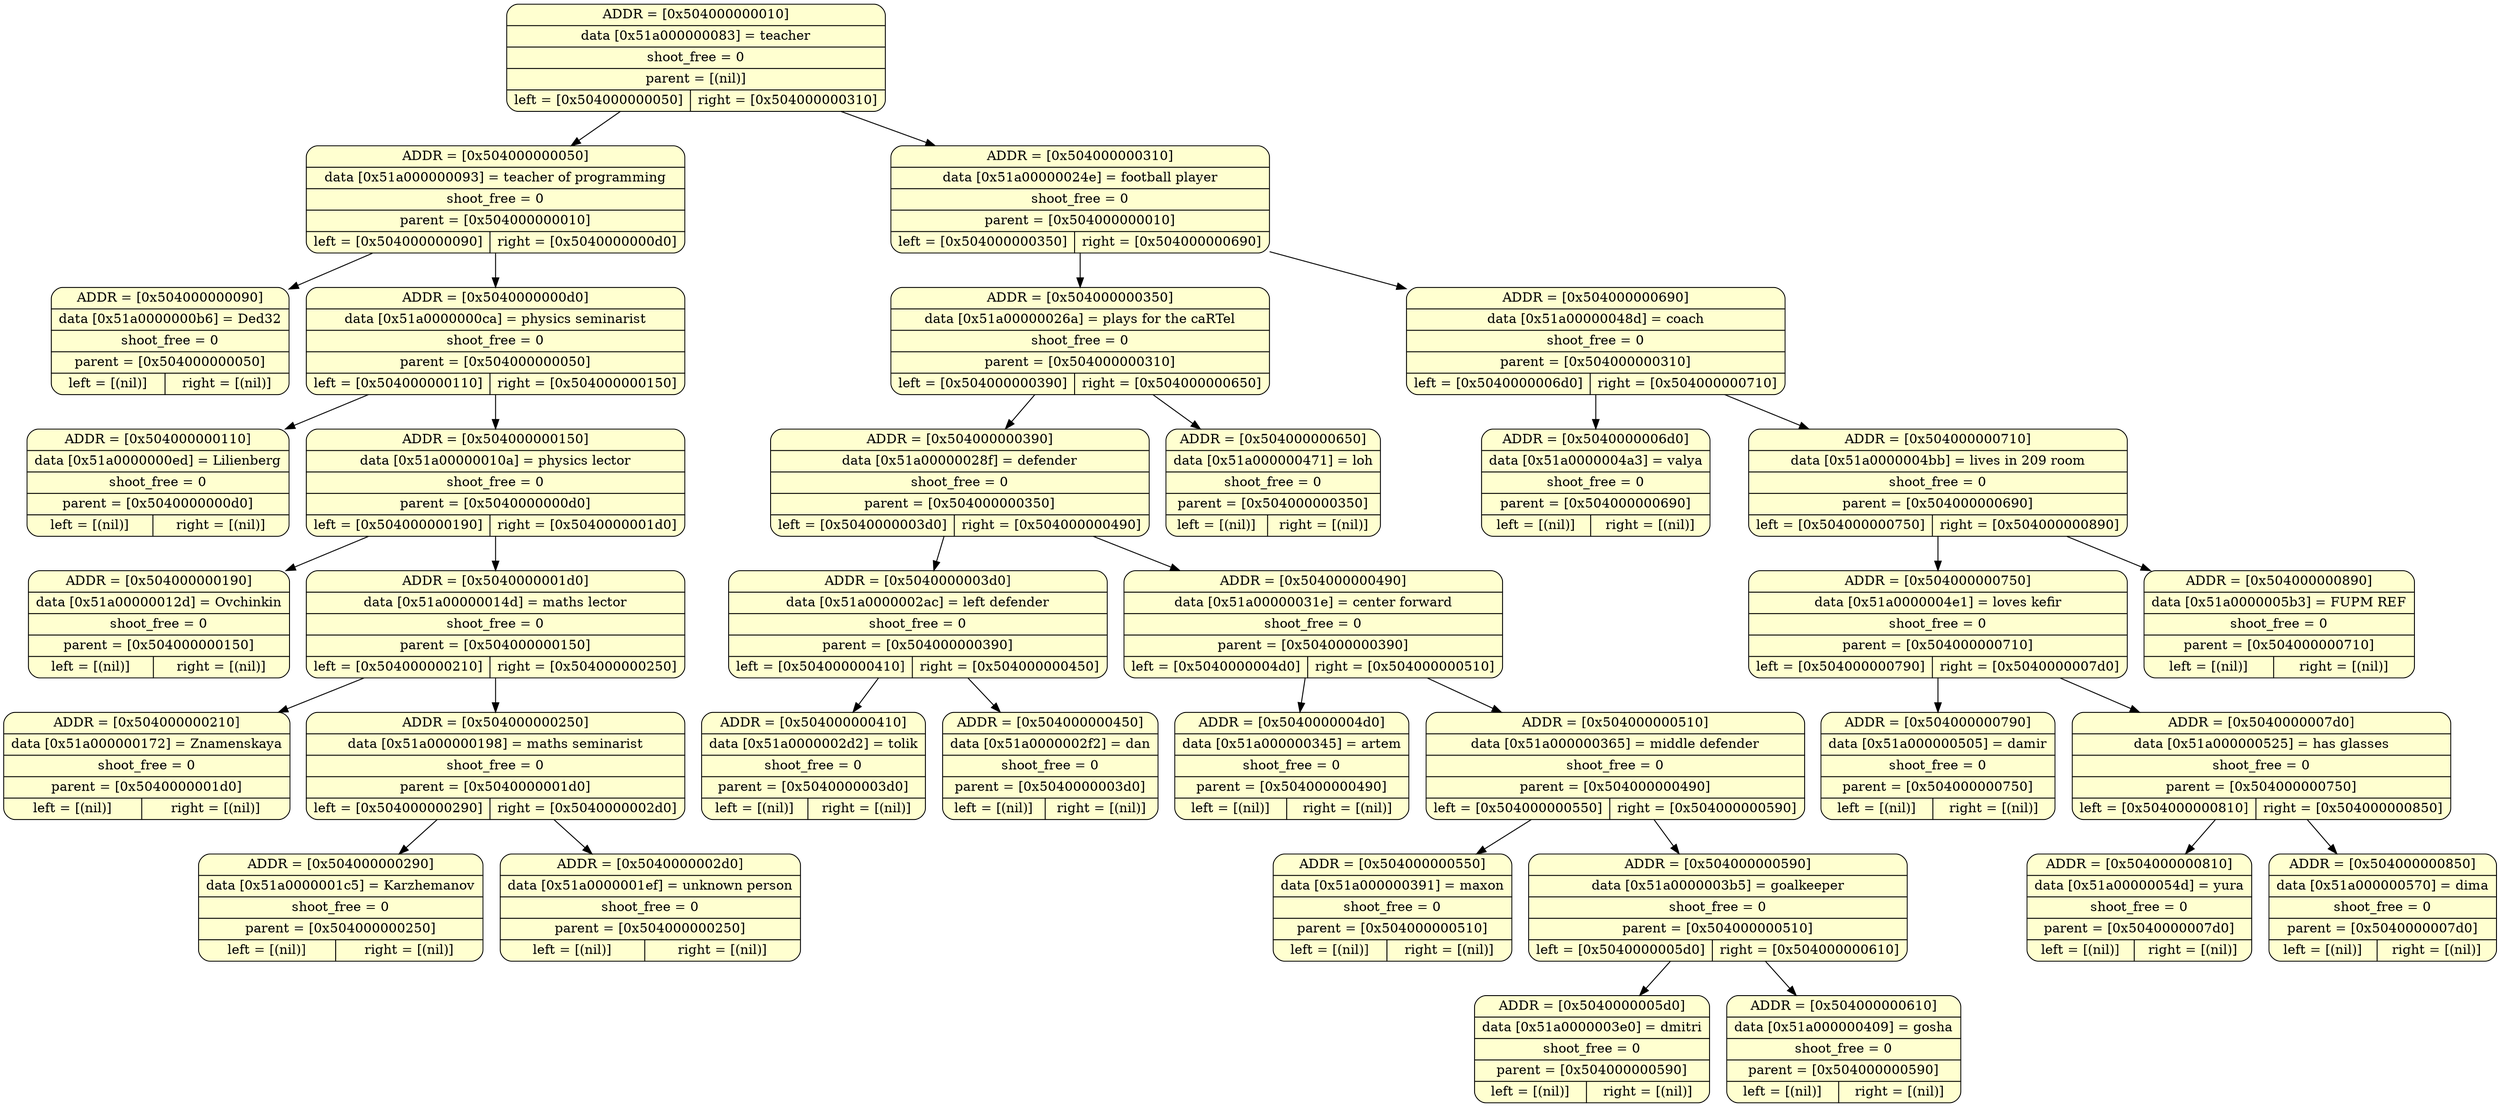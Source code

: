 digraph
{
bgcolor="transparent"
node0x504000000010 [shape=Mrecord; label = " { ADDR = [0x504000000010] | data [0x51a000000083] = teacher | shoot_free = 0 | parent = [(nil)] | { left = [0x504000000050] | right = [0x504000000310] } }"; style = filled; fillcolor = "#FFFFD0"];
node0x504000000010 -> node0x504000000050
;node0x504000000010 -> node0x504000000310
;node0x504000000050 [shape=Mrecord; label = " { ADDR = [0x504000000050] | data [0x51a000000093] = teacher of programming | shoot_free = 0 | parent = [0x504000000010] | { left = [0x504000000090] | right = [0x5040000000d0] } }"; style = filled; fillcolor = "#FFFFD0"];
node0x504000000050 -> node0x504000000090
;node0x504000000050 -> node0x5040000000d0
;node0x504000000090 [shape=Mrecord; label = " { ADDR = [0x504000000090] | data [0x51a0000000b6] = Ded32 | shoot_free = 0 | parent = [0x504000000050] | { left = [(nil)] | right = [(nil)] } }"; style = filled; fillcolor = "#FFFFD0"];
node0x5040000000d0 [shape=Mrecord; label = " { ADDR = [0x5040000000d0] | data [0x51a0000000ca] = physics seminarist | shoot_free = 0 | parent = [0x504000000050] | { left = [0x504000000110] | right = [0x504000000150] } }"; style = filled; fillcolor = "#FFFFD0"];
node0x5040000000d0 -> node0x504000000110
;node0x5040000000d0 -> node0x504000000150
;node0x504000000110 [shape=Mrecord; label = " { ADDR = [0x504000000110] | data [0x51a0000000ed] = Lilienberg | shoot_free = 0 | parent = [0x5040000000d0] | { left = [(nil)] | right = [(nil)] } }"; style = filled; fillcolor = "#FFFFD0"];
node0x504000000150 [shape=Mrecord; label = " { ADDR = [0x504000000150] | data [0x51a00000010a] = physics lector | shoot_free = 0 | parent = [0x5040000000d0] | { left = [0x504000000190] | right = [0x5040000001d0] } }"; style = filled; fillcolor = "#FFFFD0"];
node0x504000000150 -> node0x504000000190
;node0x504000000150 -> node0x5040000001d0
;node0x504000000190 [shape=Mrecord; label = " { ADDR = [0x504000000190] | data [0x51a00000012d] = Ovchinkin | shoot_free = 0 | parent = [0x504000000150] | { left = [(nil)] | right = [(nil)] } }"; style = filled; fillcolor = "#FFFFD0"];
node0x5040000001d0 [shape=Mrecord; label = " { ADDR = [0x5040000001d0] | data [0x51a00000014d] = maths lector | shoot_free = 0 | parent = [0x504000000150] | { left = [0x504000000210] | right = [0x504000000250] } }"; style = filled; fillcolor = "#FFFFD0"];
node0x5040000001d0 -> node0x504000000210
;node0x5040000001d0 -> node0x504000000250
;node0x504000000210 [shape=Mrecord; label = " { ADDR = [0x504000000210] | data [0x51a000000172] = Znamenskaya | shoot_free = 0 | parent = [0x5040000001d0] | { left = [(nil)] | right = [(nil)] } }"; style = filled; fillcolor = "#FFFFD0"];
node0x504000000250 [shape=Mrecord; label = " { ADDR = [0x504000000250] | data [0x51a000000198] = maths seminarist | shoot_free = 0 | parent = [0x5040000001d0] | { left = [0x504000000290] | right = [0x5040000002d0] } }"; style = filled; fillcolor = "#FFFFD0"];
node0x504000000250 -> node0x504000000290
;node0x504000000250 -> node0x5040000002d0
;node0x504000000290 [shape=Mrecord; label = " { ADDR = [0x504000000290] | data [0x51a0000001c5] = Karzhemanov | shoot_free = 0 | parent = [0x504000000250] | { left = [(nil)] | right = [(nil)] } }"; style = filled; fillcolor = "#FFFFD0"];
node0x5040000002d0 [shape=Mrecord; label = " { ADDR = [0x5040000002d0] | data [0x51a0000001ef] = unknown person | shoot_free = 0 | parent = [0x504000000250] | { left = [(nil)] | right = [(nil)] } }"; style = filled; fillcolor = "#FFFFD0"];
node0x504000000310 [shape=Mrecord; label = " { ADDR = [0x504000000310] | data [0x51a00000024e] = football player | shoot_free = 0 | parent = [0x504000000010] | { left = [0x504000000350] | right = [0x504000000690] } }"; style = filled; fillcolor = "#FFFFD0"];
node0x504000000310 -> node0x504000000350
;node0x504000000310 -> node0x504000000690
;node0x504000000350 [shape=Mrecord; label = " { ADDR = [0x504000000350] | data [0x51a00000026a] = plays for the caRTel | shoot_free = 0 | parent = [0x504000000310] | { left = [0x504000000390] | right = [0x504000000650] } }"; style = filled; fillcolor = "#FFFFD0"];
node0x504000000350 -> node0x504000000390
;node0x504000000350 -> node0x504000000650
;node0x504000000390 [shape=Mrecord; label = " { ADDR = [0x504000000390] | data [0x51a00000028f] = defender | shoot_free = 0 | parent = [0x504000000350] | { left = [0x5040000003d0] | right = [0x504000000490] } }"; style = filled; fillcolor = "#FFFFD0"];
node0x504000000390 -> node0x5040000003d0
;node0x504000000390 -> node0x504000000490
;node0x5040000003d0 [shape=Mrecord; label = " { ADDR = [0x5040000003d0] | data [0x51a0000002ac] = left defender | shoot_free = 0 | parent = [0x504000000390] | { left = [0x504000000410] | right = [0x504000000450] } }"; style = filled; fillcolor = "#FFFFD0"];
node0x5040000003d0 -> node0x504000000410
;node0x5040000003d0 -> node0x504000000450
;node0x504000000410 [shape=Mrecord; label = " { ADDR = [0x504000000410] | data [0x51a0000002d2] = tolik | shoot_free = 0 | parent = [0x5040000003d0] | { left = [(nil)] | right = [(nil)] } }"; style = filled; fillcolor = "#FFFFD0"];
node0x504000000450 [shape=Mrecord; label = " { ADDR = [0x504000000450] | data [0x51a0000002f2] = dan | shoot_free = 0 | parent = [0x5040000003d0] | { left = [(nil)] | right = [(nil)] } }"; style = filled; fillcolor = "#FFFFD0"];
node0x504000000490 [shape=Mrecord; label = " { ADDR = [0x504000000490] | data [0x51a00000031e] = center forward | shoot_free = 0 | parent = [0x504000000390] | { left = [0x5040000004d0] | right = [0x504000000510] } }"; style = filled; fillcolor = "#FFFFD0"];
node0x504000000490 -> node0x5040000004d0
;node0x504000000490 -> node0x504000000510
;node0x5040000004d0 [shape=Mrecord; label = " { ADDR = [0x5040000004d0] | data [0x51a000000345] = artem | shoot_free = 0 | parent = [0x504000000490] | { left = [(nil)] | right = [(nil)] } }"; style = filled; fillcolor = "#FFFFD0"];
node0x504000000510 [shape=Mrecord; label = " { ADDR = [0x504000000510] | data [0x51a000000365] = middle defender | shoot_free = 0 | parent = [0x504000000490] | { left = [0x504000000550] | right = [0x504000000590] } }"; style = filled; fillcolor = "#FFFFD0"];
node0x504000000510 -> node0x504000000550
;node0x504000000510 -> node0x504000000590
;node0x504000000550 [shape=Mrecord; label = " { ADDR = [0x504000000550] | data [0x51a000000391] = maxon | shoot_free = 0 | parent = [0x504000000510] | { left = [(nil)] | right = [(nil)] } }"; style = filled; fillcolor = "#FFFFD0"];
node0x504000000590 [shape=Mrecord; label = " { ADDR = [0x504000000590] | data [0x51a0000003b5] = goalkeeper | shoot_free = 0 | parent = [0x504000000510] | { left = [0x5040000005d0] | right = [0x504000000610] } }"; style = filled; fillcolor = "#FFFFD0"];
node0x504000000590 -> node0x5040000005d0
;node0x504000000590 -> node0x504000000610
;node0x5040000005d0 [shape=Mrecord; label = " { ADDR = [0x5040000005d0] | data [0x51a0000003e0] = dmitri | shoot_free = 0 | parent = [0x504000000590] | { left = [(nil)] | right = [(nil)] } }"; style = filled; fillcolor = "#FFFFD0"];
node0x504000000610 [shape=Mrecord; label = " { ADDR = [0x504000000610] | data [0x51a000000409] = gosha | shoot_free = 0 | parent = [0x504000000590] | { left = [(nil)] | right = [(nil)] } }"; style = filled; fillcolor = "#FFFFD0"];
node0x504000000650 [shape=Mrecord; label = " { ADDR = [0x504000000650] | data [0x51a000000471] = loh | shoot_free = 0 | parent = [0x504000000350] | { left = [(nil)] | right = [(nil)] } }"; style = filled; fillcolor = "#FFFFD0"];
node0x504000000690 [shape=Mrecord; label = " { ADDR = [0x504000000690] | data [0x51a00000048d] = coach | shoot_free = 0 | parent = [0x504000000310] | { left = [0x5040000006d0] | right = [0x504000000710] } }"; style = filled; fillcolor = "#FFFFD0"];
node0x504000000690 -> node0x5040000006d0
;node0x504000000690 -> node0x504000000710
;node0x5040000006d0 [shape=Mrecord; label = " { ADDR = [0x5040000006d0] | data [0x51a0000004a3] = valya | shoot_free = 0 | parent = [0x504000000690] | { left = [(nil)] | right = [(nil)] } }"; style = filled; fillcolor = "#FFFFD0"];
node0x504000000710 [shape=Mrecord; label = " { ADDR = [0x504000000710] | data [0x51a0000004bb] = lives in 209 room | shoot_free = 0 | parent = [0x504000000690] | { left = [0x504000000750] | right = [0x504000000890] } }"; style = filled; fillcolor = "#FFFFD0"];
node0x504000000710 -> node0x504000000750
;node0x504000000710 -> node0x504000000890
;node0x504000000750 [shape=Mrecord; label = " { ADDR = [0x504000000750] | data [0x51a0000004e1] = loves kefir | shoot_free = 0 | parent = [0x504000000710] | { left = [0x504000000790] | right = [0x5040000007d0] } }"; style = filled; fillcolor = "#FFFFD0"];
node0x504000000750 -> node0x504000000790
;node0x504000000750 -> node0x5040000007d0
;node0x504000000790 [shape=Mrecord; label = " { ADDR = [0x504000000790] | data [0x51a000000505] = damir | shoot_free = 0 | parent = [0x504000000750] | { left = [(nil)] | right = [(nil)] } }"; style = filled; fillcolor = "#FFFFD0"];
node0x5040000007d0 [shape=Mrecord; label = " { ADDR = [0x5040000007d0] | data [0x51a000000525] = has glasses | shoot_free = 0 | parent = [0x504000000750] | { left = [0x504000000810] | right = [0x504000000850] } }"; style = filled; fillcolor = "#FFFFD0"];
node0x5040000007d0 -> node0x504000000810
;node0x5040000007d0 -> node0x504000000850
;node0x504000000810 [shape=Mrecord; label = " { ADDR = [0x504000000810] | data [0x51a00000054d] = yura | shoot_free = 0 | parent = [0x5040000007d0] | { left = [(nil)] | right = [(nil)] } }"; style = filled; fillcolor = "#FFFFD0"];
node0x504000000850 [shape=Mrecord; label = " { ADDR = [0x504000000850] | data [0x51a000000570] = dima | shoot_free = 0 | parent = [0x5040000007d0] | { left = [(nil)] | right = [(nil)] } }"; style = filled; fillcolor = "#FFFFD0"];
node0x504000000890 [shape=Mrecord; label = " { ADDR = [0x504000000890] | data [0x51a0000005b3] = FUPM REF | shoot_free = 0 | parent = [0x504000000710] | { left = [(nil)] | right = [(nil)] } }"; style = filled; fillcolor = "#FFFFD0"];

}
